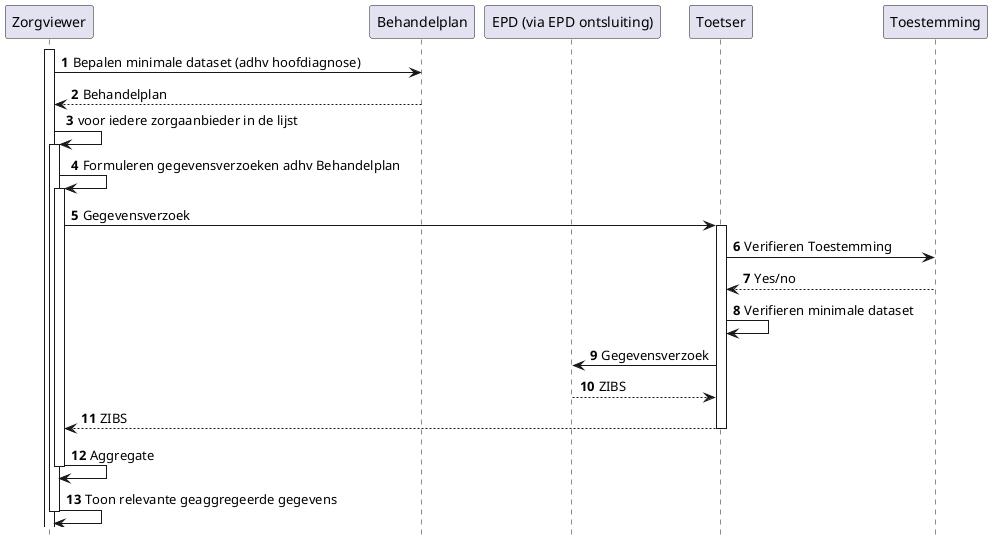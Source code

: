 @startuml
hide footbox
autonumber

participant Zorgviewer
participant Behandelplan
participant "EPD (via EPD ontsluiting)" as EPD
participant Toetser
participant Toestemming

activate Zorgviewer
Zorgviewer->Behandelplan: Bepalen minimale dataset (adhv hoofdiagnose)
Behandelplan-->Zorgviewer: Behandelplan
Zorgviewer->Zorgviewer: voor iedere zorgaanbieder in de lijst
activate Zorgviewer
Zorgviewer->Zorgviewer: Formuleren gegevensverzoeken adhv Behandelplan
activate Zorgviewer
Zorgviewer->Toetser:Gegevensverzoek
activate Toetser
Toetser->Toestemming: Verifieren Toestemming
Toestemming-->Toetser: Yes/no
Toetser->Toetser: Verifieren minimale dataset
Toetser->EPD:Gegevensverzoek
EPD-->Toetser: ZIBS
Toetser-->Zorgviewer: ZIBS
deactivate Toetser
Zorgviewer->Zorgviewer: Aggregate
deactivate Zorgviewer
Zorgviewer->Zorgviewer: Toon relevante geaggregeerde gegevens
deactivate Zorgviewer

@enduml